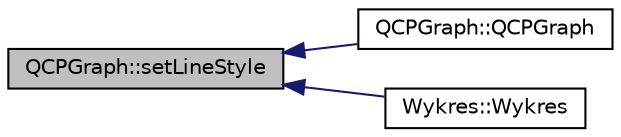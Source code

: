 digraph "QCPGraph::setLineStyle"
{
  edge [fontname="Helvetica",fontsize="10",labelfontname="Helvetica",labelfontsize="10"];
  node [fontname="Helvetica",fontsize="10",shape=record];
  rankdir="LR";
  Node1 [label="QCPGraph::setLineStyle",height=0.2,width=0.4,color="black", fillcolor="grey75", style="filled", fontcolor="black"];
  Node1 -> Node2 [dir="back",color="midnightblue",fontsize="10",style="solid",fontname="Helvetica"];
  Node2 [label="QCPGraph::QCPGraph",height=0.2,width=0.4,color="black", fillcolor="white", style="filled",URL="$class_q_c_p_graph.html#a0393a38cf7183cbf46348eb6cf9a5a6c"];
  Node1 -> Node3 [dir="back",color="midnightblue",fontsize="10",style="solid",fontname="Helvetica"];
  Node3 [label="Wykres::Wykres",height=0.2,width=0.4,color="black", fillcolor="white", style="filled",URL="$class_wykres.html#ac5bea6ac09cbfa6db96ed1d4827a061f",tooltip="Wykres::Wykres - konstruktor klasy wykres. "];
}

